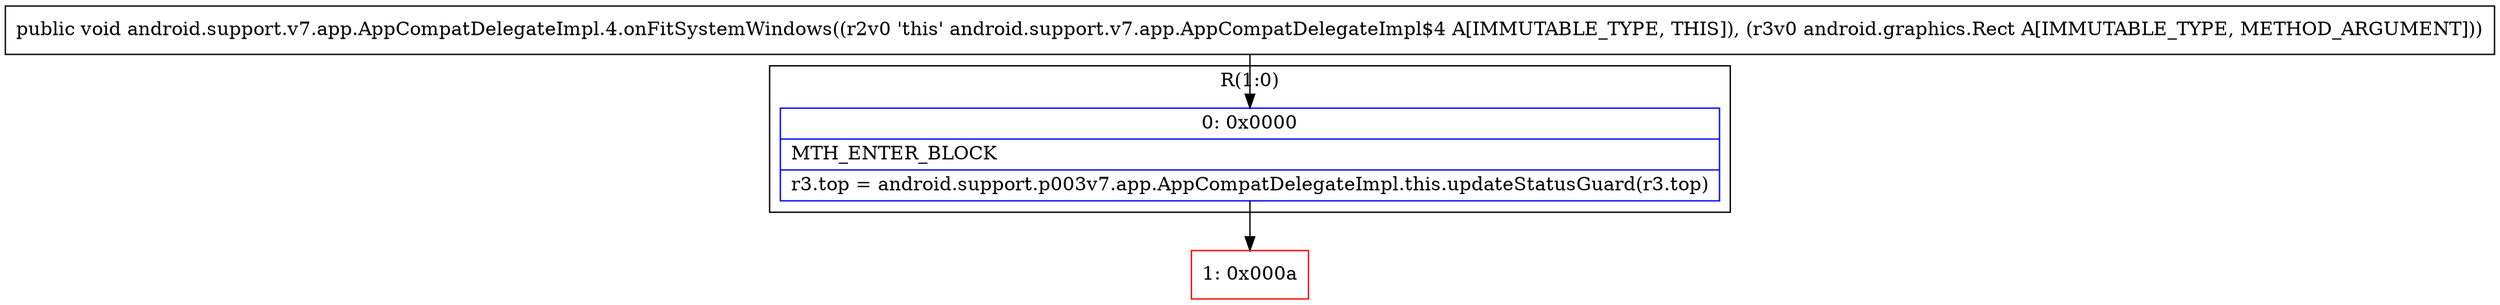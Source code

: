 digraph "CFG forandroid.support.v7.app.AppCompatDelegateImpl.4.onFitSystemWindows(Landroid\/graphics\/Rect;)V" {
subgraph cluster_Region_455633706 {
label = "R(1:0)";
node [shape=record,color=blue];
Node_0 [shape=record,label="{0\:\ 0x0000|MTH_ENTER_BLOCK\l|r3.top = android.support.p003v7.app.AppCompatDelegateImpl.this.updateStatusGuard(r3.top)\l}"];
}
Node_1 [shape=record,color=red,label="{1\:\ 0x000a}"];
MethodNode[shape=record,label="{public void android.support.v7.app.AppCompatDelegateImpl.4.onFitSystemWindows((r2v0 'this' android.support.v7.app.AppCompatDelegateImpl$4 A[IMMUTABLE_TYPE, THIS]), (r3v0 android.graphics.Rect A[IMMUTABLE_TYPE, METHOD_ARGUMENT])) }"];
MethodNode -> Node_0;
Node_0 -> Node_1;
}

